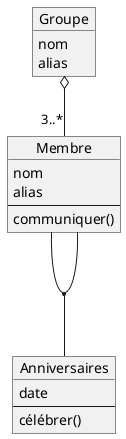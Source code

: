 @startuml CSBuddy
object Membre{
    nom
    alias
    --
    communiquer()
}

object Groupe{
    nom
    alias
}
object Anniversaires{
    date
    --
    célébrer()
}

Groupe o-- "3..*" Membre
Membre -- Membre 
(Membre, Membre) -- Anniversaires



@enduml